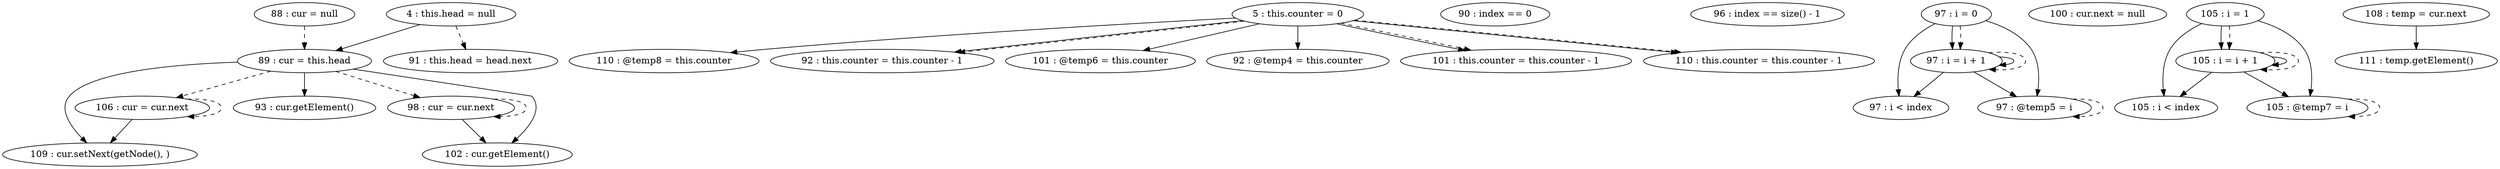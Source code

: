 digraph G {
"4 : this.head = null"
"4 : this.head = null" -> "89 : cur = this.head"
"4 : this.head = null" -> "91 : this.head = head.next" [style=dashed]
"5 : this.counter = 0"
"5 : this.counter = 0" -> "110 : @temp8 = this.counter"
"5 : this.counter = 0" -> "92 : this.counter = this.counter - 1"
"5 : this.counter = 0" -> "101 : @temp6 = this.counter"
"5 : this.counter = 0" -> "92 : @temp4 = this.counter"
"5 : this.counter = 0" -> "101 : this.counter = this.counter - 1"
"5 : this.counter = 0" -> "110 : this.counter = this.counter - 1"
"5 : this.counter = 0" -> "92 : this.counter = this.counter - 1" [style=dashed]
"5 : this.counter = 0" -> "101 : this.counter = this.counter - 1" [style=dashed]
"5 : this.counter = 0" -> "110 : this.counter = this.counter - 1" [style=dashed]
"88 : cur = null"
"88 : cur = null" -> "89 : cur = this.head" [style=dashed]
"89 : cur = this.head"
"89 : cur = this.head" -> "109 : cur.setNext(getNode(), )"
"89 : cur = this.head" -> "102 : cur.getElement()"
"89 : cur = this.head" -> "93 : cur.getElement()"
"89 : cur = this.head" -> "106 : cur = cur.next" [style=dashed]
"89 : cur = this.head" -> "98 : cur = cur.next" [style=dashed]
"90 : index == 0"
"91 : this.head = head.next"
"92 : @temp4 = this.counter"
"92 : this.counter = this.counter - 1"
"93 : cur.getElement()"
"96 : index == size() - 1"
"97 : i = 0"
"97 : i = 0" -> "97 : i < index"
"97 : i = 0" -> "97 : i = i + 1"
"97 : i = 0" -> "97 : @temp5 = i"
"97 : i = 0" -> "97 : i = i + 1" [style=dashed]
"97 : i < index"
"98 : cur = cur.next"
"98 : cur = cur.next" -> "102 : cur.getElement()"
"98 : cur = cur.next" -> "98 : cur = cur.next" [style=dashed]
"97 : @temp5 = i"
"97 : @temp5 = i" -> "97 : @temp5 = i" [style=dashed]
"97 : i = i + 1"
"97 : i = i + 1" -> "97 : i < index"
"97 : i = i + 1" -> "97 : i = i + 1"
"97 : i = i + 1" -> "97 : @temp5 = i"
"97 : i = i + 1" -> "97 : i = i + 1" [style=dashed]
"100 : cur.next = null"
"101 : @temp6 = this.counter"
"101 : this.counter = this.counter - 1"
"102 : cur.getElement()"
"105 : i = 1"
"105 : i = 1" -> "105 : i < index"
"105 : i = 1" -> "105 : i = i + 1"
"105 : i = 1" -> "105 : @temp7 = i"
"105 : i = 1" -> "105 : i = i + 1" [style=dashed]
"105 : i < index"
"106 : cur = cur.next"
"106 : cur = cur.next" -> "109 : cur.setNext(getNode(), )"
"106 : cur = cur.next" -> "106 : cur = cur.next" [style=dashed]
"105 : @temp7 = i"
"105 : @temp7 = i" -> "105 : @temp7 = i" [style=dashed]
"105 : i = i + 1"
"105 : i = i + 1" -> "105 : i < index"
"105 : i = i + 1" -> "105 : i = i + 1"
"105 : i = i + 1" -> "105 : @temp7 = i"
"105 : i = i + 1" -> "105 : i = i + 1" [style=dashed]
"108 : temp = cur.next"
"108 : temp = cur.next" -> "111 : temp.getElement()"
"109 : cur.setNext(getNode(), )"
"110 : @temp8 = this.counter"
"110 : this.counter = this.counter - 1"
"111 : temp.getElement()"
}